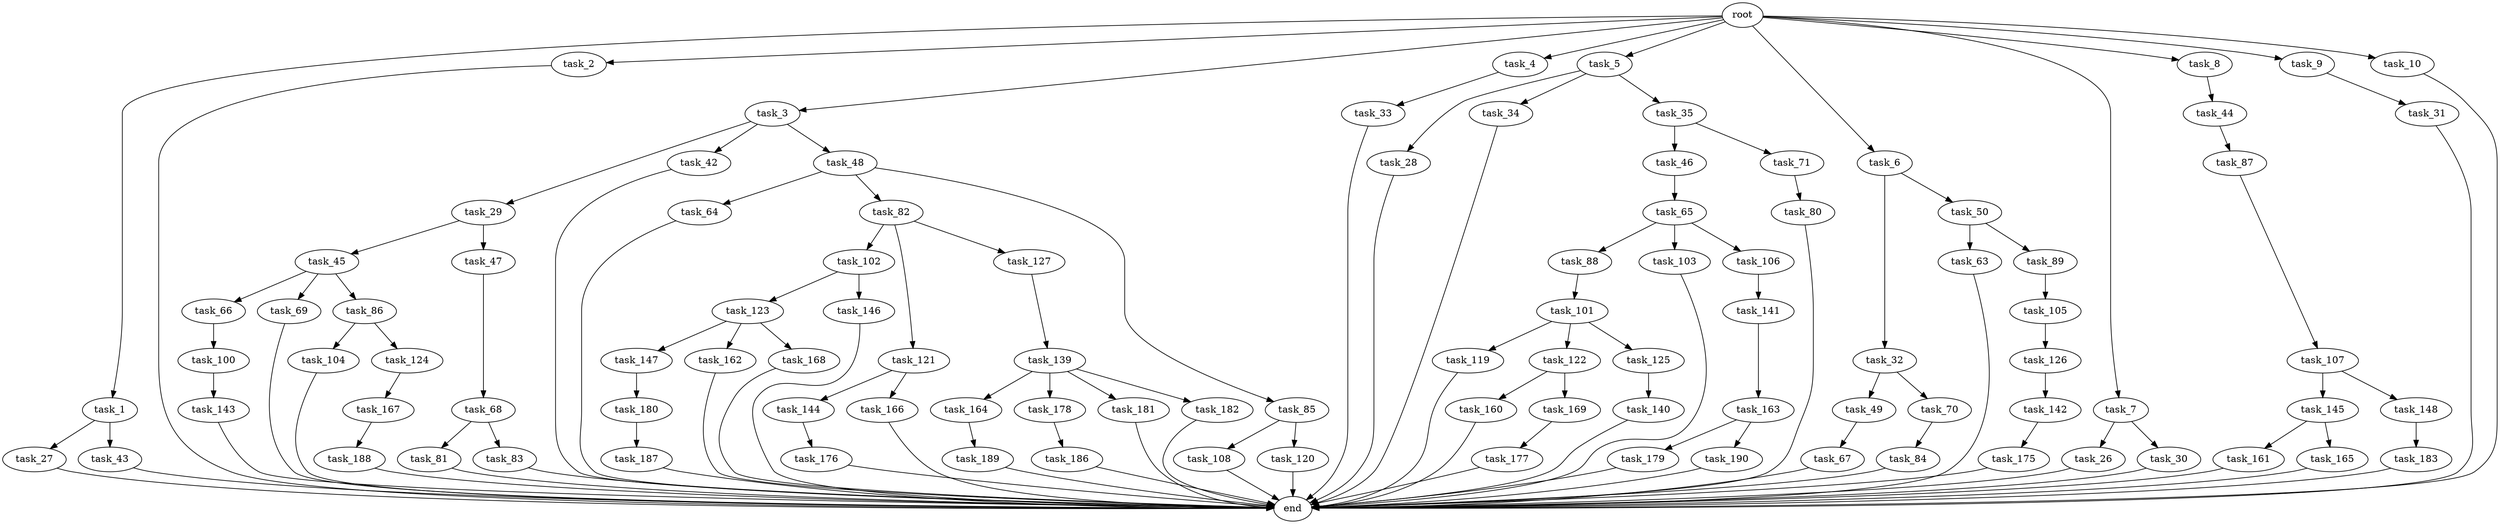 digraph G {
  root [size="0.000000"];
  task_1 [size="102.400000"];
  task_2 [size="102.400000"];
  task_3 [size="102.400000"];
  task_4 [size="102.400000"];
  task_5 [size="102.400000"];
  task_6 [size="102.400000"];
  task_7 [size="102.400000"];
  task_8 [size="102.400000"];
  task_9 [size="102.400000"];
  task_10 [size="102.400000"];
  task_26 [size="42090679500.800003"];
  task_27 [size="42090679500.800003"];
  task_28 [size="42090679500.800003"];
  task_29 [size="13743895347.200001"];
  task_30 [size="42090679500.800003"];
  task_31 [size="7730941132.800000"];
  task_32 [size="54975581388.800003"];
  task_33 [size="54975581388.800003"];
  task_34 [size="42090679500.800003"];
  task_35 [size="42090679500.800003"];
  task_42 [size="13743895347.200001"];
  task_43 [size="42090679500.800003"];
  task_44 [size="13743895347.200001"];
  task_45 [size="85899345920.000000"];
  task_46 [size="69578470195.199997"];
  task_47 [size="85899345920.000000"];
  task_48 [size="13743895347.200001"];
  task_49 [size="69578470195.199997"];
  task_50 [size="54975581388.800003"];
  task_63 [size="21474836480.000000"];
  task_64 [size="30923764531.200001"];
  task_65 [size="21474836480.000000"];
  task_66 [size="54975581388.800003"];
  task_67 [size="7730941132.800000"];
  task_68 [size="85899345920.000000"];
  task_69 [size="54975581388.800003"];
  task_70 [size="69578470195.199997"];
  task_71 [size="69578470195.199997"];
  task_80 [size="13743895347.200001"];
  task_81 [size="7730941132.800000"];
  task_82 [size="30923764531.200001"];
  task_83 [size="7730941132.800000"];
  task_84 [size="42090679500.800003"];
  task_85 [size="30923764531.200001"];
  task_86 [size="54975581388.800003"];
  task_87 [size="69578470195.199997"];
  task_88 [size="30923764531.200001"];
  task_89 [size="21474836480.000000"];
  task_100 [size="21474836480.000000"];
  task_101 [size="7730941132.800000"];
  task_102 [size="69578470195.199997"];
  task_103 [size="30923764531.200001"];
  task_104 [size="13743895347.200001"];
  task_105 [size="7730941132.800000"];
  task_106 [size="30923764531.200001"];
  task_107 [size="42090679500.800003"];
  task_108 [size="85899345920.000000"];
  task_119 [size="3435973836.800000"];
  task_120 [size="85899345920.000000"];
  task_121 [size="69578470195.199997"];
  task_122 [size="3435973836.800000"];
  task_123 [size="3435973836.800000"];
  task_124 [size="13743895347.200001"];
  task_125 [size="3435973836.800000"];
  task_126 [size="30923764531.200001"];
  task_127 [size="69578470195.199997"];
  task_139 [size="3435973836.800000"];
  task_140 [size="3435973836.800000"];
  task_141 [size="7730941132.800000"];
  task_142 [size="7730941132.800000"];
  task_143 [size="21474836480.000000"];
  task_144 [size="13743895347.200001"];
  task_145 [size="7730941132.800000"];
  task_146 [size="3435973836.800000"];
  task_147 [size="21474836480.000000"];
  task_148 [size="7730941132.800000"];
  task_160 [size="3435973836.800000"];
  task_161 [size="13743895347.200001"];
  task_162 [size="21474836480.000000"];
  task_163 [size="7730941132.800000"];
  task_164 [size="69578470195.199997"];
  task_165 [size="13743895347.200001"];
  task_166 [size="13743895347.200001"];
  task_167 [size="13743895347.200001"];
  task_168 [size="21474836480.000000"];
  task_169 [size="3435973836.800000"];
  task_175 [size="13743895347.200001"];
  task_176 [size="85899345920.000000"];
  task_177 [size="21474836480.000000"];
  task_178 [size="69578470195.199997"];
  task_179 [size="7730941132.800000"];
  task_180 [size="30923764531.200001"];
  task_181 [size="69578470195.199997"];
  task_182 [size="69578470195.199997"];
  task_183 [size="3435973836.800000"];
  task_186 [size="3435973836.800000"];
  task_187 [size="69578470195.199997"];
  task_188 [size="13743895347.200001"];
  task_189 [size="7730941132.800000"];
  task_190 [size="7730941132.800000"];
  end [size="0.000000"];

  root -> task_1 [size="1.000000"];
  root -> task_2 [size="1.000000"];
  root -> task_3 [size="1.000000"];
  root -> task_4 [size="1.000000"];
  root -> task_5 [size="1.000000"];
  root -> task_6 [size="1.000000"];
  root -> task_7 [size="1.000000"];
  root -> task_8 [size="1.000000"];
  root -> task_9 [size="1.000000"];
  root -> task_10 [size="1.000000"];
  task_1 -> task_27 [size="411041792.000000"];
  task_1 -> task_43 [size="411041792.000000"];
  task_2 -> end [size="1.000000"];
  task_3 -> task_29 [size="134217728.000000"];
  task_3 -> task_42 [size="134217728.000000"];
  task_3 -> task_48 [size="134217728.000000"];
  task_4 -> task_33 [size="536870912.000000"];
  task_5 -> task_28 [size="411041792.000000"];
  task_5 -> task_34 [size="411041792.000000"];
  task_5 -> task_35 [size="411041792.000000"];
  task_6 -> task_32 [size="536870912.000000"];
  task_6 -> task_50 [size="536870912.000000"];
  task_7 -> task_26 [size="411041792.000000"];
  task_7 -> task_30 [size="411041792.000000"];
  task_8 -> task_44 [size="134217728.000000"];
  task_9 -> task_31 [size="75497472.000000"];
  task_10 -> end [size="1.000000"];
  task_26 -> end [size="1.000000"];
  task_27 -> end [size="1.000000"];
  task_28 -> end [size="1.000000"];
  task_29 -> task_45 [size="838860800.000000"];
  task_29 -> task_47 [size="838860800.000000"];
  task_30 -> end [size="1.000000"];
  task_31 -> end [size="1.000000"];
  task_32 -> task_49 [size="679477248.000000"];
  task_32 -> task_70 [size="679477248.000000"];
  task_33 -> end [size="1.000000"];
  task_34 -> end [size="1.000000"];
  task_35 -> task_46 [size="679477248.000000"];
  task_35 -> task_71 [size="679477248.000000"];
  task_42 -> end [size="1.000000"];
  task_43 -> end [size="1.000000"];
  task_44 -> task_87 [size="679477248.000000"];
  task_45 -> task_66 [size="536870912.000000"];
  task_45 -> task_69 [size="536870912.000000"];
  task_45 -> task_86 [size="536870912.000000"];
  task_46 -> task_65 [size="209715200.000000"];
  task_47 -> task_68 [size="838860800.000000"];
  task_48 -> task_64 [size="301989888.000000"];
  task_48 -> task_82 [size="301989888.000000"];
  task_48 -> task_85 [size="301989888.000000"];
  task_49 -> task_67 [size="75497472.000000"];
  task_50 -> task_63 [size="209715200.000000"];
  task_50 -> task_89 [size="209715200.000000"];
  task_63 -> end [size="1.000000"];
  task_64 -> end [size="1.000000"];
  task_65 -> task_88 [size="301989888.000000"];
  task_65 -> task_103 [size="301989888.000000"];
  task_65 -> task_106 [size="301989888.000000"];
  task_66 -> task_100 [size="209715200.000000"];
  task_67 -> end [size="1.000000"];
  task_68 -> task_81 [size="75497472.000000"];
  task_68 -> task_83 [size="75497472.000000"];
  task_69 -> end [size="1.000000"];
  task_70 -> task_84 [size="411041792.000000"];
  task_71 -> task_80 [size="134217728.000000"];
  task_80 -> end [size="1.000000"];
  task_81 -> end [size="1.000000"];
  task_82 -> task_102 [size="679477248.000000"];
  task_82 -> task_121 [size="679477248.000000"];
  task_82 -> task_127 [size="679477248.000000"];
  task_83 -> end [size="1.000000"];
  task_84 -> end [size="1.000000"];
  task_85 -> task_108 [size="838860800.000000"];
  task_85 -> task_120 [size="838860800.000000"];
  task_86 -> task_104 [size="134217728.000000"];
  task_86 -> task_124 [size="134217728.000000"];
  task_87 -> task_107 [size="411041792.000000"];
  task_88 -> task_101 [size="75497472.000000"];
  task_89 -> task_105 [size="75497472.000000"];
  task_100 -> task_143 [size="209715200.000000"];
  task_101 -> task_119 [size="33554432.000000"];
  task_101 -> task_122 [size="33554432.000000"];
  task_101 -> task_125 [size="33554432.000000"];
  task_102 -> task_123 [size="33554432.000000"];
  task_102 -> task_146 [size="33554432.000000"];
  task_103 -> end [size="1.000000"];
  task_104 -> end [size="1.000000"];
  task_105 -> task_126 [size="301989888.000000"];
  task_106 -> task_141 [size="75497472.000000"];
  task_107 -> task_145 [size="75497472.000000"];
  task_107 -> task_148 [size="75497472.000000"];
  task_108 -> end [size="1.000000"];
  task_119 -> end [size="1.000000"];
  task_120 -> end [size="1.000000"];
  task_121 -> task_144 [size="134217728.000000"];
  task_121 -> task_166 [size="134217728.000000"];
  task_122 -> task_160 [size="33554432.000000"];
  task_122 -> task_169 [size="33554432.000000"];
  task_123 -> task_147 [size="209715200.000000"];
  task_123 -> task_162 [size="209715200.000000"];
  task_123 -> task_168 [size="209715200.000000"];
  task_124 -> task_167 [size="134217728.000000"];
  task_125 -> task_140 [size="33554432.000000"];
  task_126 -> task_142 [size="75497472.000000"];
  task_127 -> task_139 [size="33554432.000000"];
  task_139 -> task_164 [size="679477248.000000"];
  task_139 -> task_178 [size="679477248.000000"];
  task_139 -> task_181 [size="679477248.000000"];
  task_139 -> task_182 [size="679477248.000000"];
  task_140 -> end [size="1.000000"];
  task_141 -> task_163 [size="75497472.000000"];
  task_142 -> task_175 [size="134217728.000000"];
  task_143 -> end [size="1.000000"];
  task_144 -> task_176 [size="838860800.000000"];
  task_145 -> task_161 [size="134217728.000000"];
  task_145 -> task_165 [size="134217728.000000"];
  task_146 -> end [size="1.000000"];
  task_147 -> task_180 [size="301989888.000000"];
  task_148 -> task_183 [size="33554432.000000"];
  task_160 -> end [size="1.000000"];
  task_161 -> end [size="1.000000"];
  task_162 -> end [size="1.000000"];
  task_163 -> task_179 [size="75497472.000000"];
  task_163 -> task_190 [size="75497472.000000"];
  task_164 -> task_189 [size="75497472.000000"];
  task_165 -> end [size="1.000000"];
  task_166 -> end [size="1.000000"];
  task_167 -> task_188 [size="134217728.000000"];
  task_168 -> end [size="1.000000"];
  task_169 -> task_177 [size="209715200.000000"];
  task_175 -> end [size="1.000000"];
  task_176 -> end [size="1.000000"];
  task_177 -> end [size="1.000000"];
  task_178 -> task_186 [size="33554432.000000"];
  task_179 -> end [size="1.000000"];
  task_180 -> task_187 [size="679477248.000000"];
  task_181 -> end [size="1.000000"];
  task_182 -> end [size="1.000000"];
  task_183 -> end [size="1.000000"];
  task_186 -> end [size="1.000000"];
  task_187 -> end [size="1.000000"];
  task_188 -> end [size="1.000000"];
  task_189 -> end [size="1.000000"];
  task_190 -> end [size="1.000000"];
}

